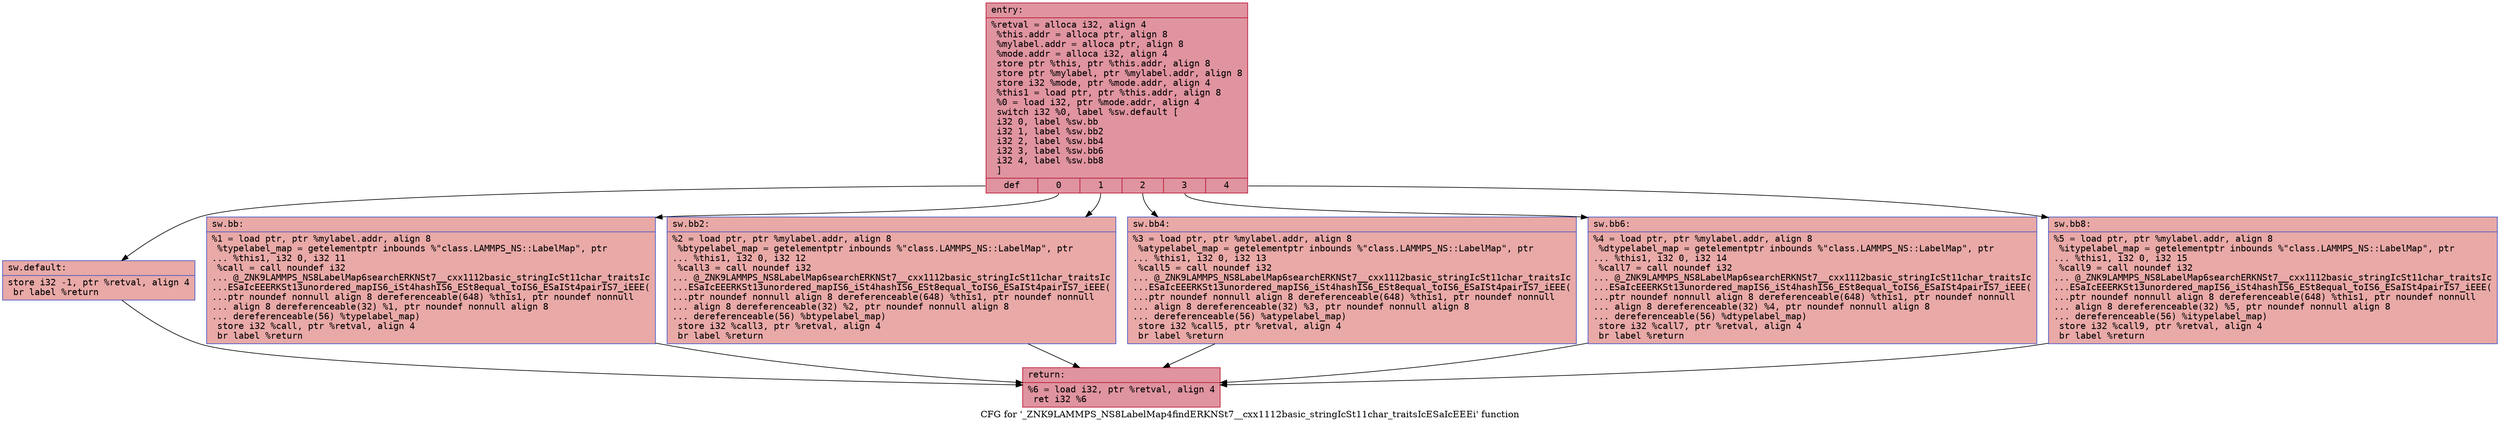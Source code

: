 digraph "CFG for '_ZNK9LAMMPS_NS8LabelMap4findERKNSt7__cxx1112basic_stringIcSt11char_traitsIcESaIcEEEi' function" {
	label="CFG for '_ZNK9LAMMPS_NS8LabelMap4findERKNSt7__cxx1112basic_stringIcSt11char_traitsIcESaIcEEEi' function";

	Node0x55bfca0d7b70 [shape=record,color="#b70d28ff", style=filled, fillcolor="#b70d2870" fontname="Courier",label="{entry:\l|  %retval = alloca i32, align 4\l  %this.addr = alloca ptr, align 8\l  %mylabel.addr = alloca ptr, align 8\l  %mode.addr = alloca i32, align 4\l  store ptr %this, ptr %this.addr, align 8\l  store ptr %mylabel, ptr %mylabel.addr, align 8\l  store i32 %mode, ptr %mode.addr, align 4\l  %this1 = load ptr, ptr %this.addr, align 8\l  %0 = load i32, ptr %mode.addr, align 4\l  switch i32 %0, label %sw.default [\l    i32 0, label %sw.bb\l    i32 1, label %sw.bb2\l    i32 2, label %sw.bb4\l    i32 3, label %sw.bb6\l    i32 4, label %sw.bb8\l  ]\l|{<s0>def|<s1>0|<s2>1|<s3>2|<s4>3|<s5>4}}"];
	Node0x55bfca0d7b70:s0 -> Node0x55bfca0d8140[tooltip="entry -> sw.default\nProbability 16.67%" ];
	Node0x55bfca0d7b70:s1 -> Node0x55bfca0d81c0[tooltip="entry -> sw.bb\nProbability 16.67%" ];
	Node0x55bfca0d7b70:s2 -> Node0x55bfca0d8230[tooltip="entry -> sw.bb2\nProbability 16.67%" ];
	Node0x55bfca0d7b70:s3 -> Node0x55bfca0d82a0[tooltip="entry -> sw.bb4\nProbability 16.67%" ];
	Node0x55bfca0d7b70:s4 -> Node0x55bfca0d84b0[tooltip="entry -> sw.bb6\nProbability 16.67%" ];
	Node0x55bfca0d7b70:s5 -> Node0x55bfca0d8520[tooltip="entry -> sw.bb8\nProbability 16.67%" ];
	Node0x55bfca0d81c0 [shape=record,color="#3d50c3ff", style=filled, fillcolor="#ca3b3770" fontname="Courier",label="{sw.bb:\l|  %1 = load ptr, ptr %mylabel.addr, align 8\l  %typelabel_map = getelementptr inbounds %\"class.LAMMPS_NS::LabelMap\", ptr\l... %this1, i32 0, i32 11\l  %call = call noundef i32\l... @_ZNK9LAMMPS_NS8LabelMap6searchERKNSt7__cxx1112basic_stringIcSt11char_traitsIc\l...ESaIcEEERKSt13unordered_mapIS6_iSt4hashIS6_ESt8equal_toIS6_ESaISt4pairIS7_iEEE(\l...ptr noundef nonnull align 8 dereferenceable(648) %this1, ptr noundef nonnull\l... align 8 dereferenceable(32) %1, ptr noundef nonnull align 8\l... dereferenceable(56) %typelabel_map)\l  store i32 %call, ptr %retval, align 4\l  br label %return\l}"];
	Node0x55bfca0d81c0 -> Node0x55bfca0d89f0[tooltip="sw.bb -> return\nProbability 100.00%" ];
	Node0x55bfca0d8230 [shape=record,color="#3d50c3ff", style=filled, fillcolor="#ca3b3770" fontname="Courier",label="{sw.bb2:\l|  %2 = load ptr, ptr %mylabel.addr, align 8\l  %btypelabel_map = getelementptr inbounds %\"class.LAMMPS_NS::LabelMap\", ptr\l... %this1, i32 0, i32 12\l  %call3 = call noundef i32\l... @_ZNK9LAMMPS_NS8LabelMap6searchERKNSt7__cxx1112basic_stringIcSt11char_traitsIc\l...ESaIcEEERKSt13unordered_mapIS6_iSt4hashIS6_ESt8equal_toIS6_ESaISt4pairIS7_iEEE(\l...ptr noundef nonnull align 8 dereferenceable(648) %this1, ptr noundef nonnull\l... align 8 dereferenceable(32) %2, ptr noundef nonnull align 8\l... dereferenceable(56) %btypelabel_map)\l  store i32 %call3, ptr %retval, align 4\l  br label %return\l}"];
	Node0x55bfca0d8230 -> Node0x55bfca0d89f0[tooltip="sw.bb2 -> return\nProbability 100.00%" ];
	Node0x55bfca0d82a0 [shape=record,color="#3d50c3ff", style=filled, fillcolor="#ca3b3770" fontname="Courier",label="{sw.bb4:\l|  %3 = load ptr, ptr %mylabel.addr, align 8\l  %atypelabel_map = getelementptr inbounds %\"class.LAMMPS_NS::LabelMap\", ptr\l... %this1, i32 0, i32 13\l  %call5 = call noundef i32\l... @_ZNK9LAMMPS_NS8LabelMap6searchERKNSt7__cxx1112basic_stringIcSt11char_traitsIc\l...ESaIcEEERKSt13unordered_mapIS6_iSt4hashIS6_ESt8equal_toIS6_ESaISt4pairIS7_iEEE(\l...ptr noundef nonnull align 8 dereferenceable(648) %this1, ptr noundef nonnull\l... align 8 dereferenceable(32) %3, ptr noundef nonnull align 8\l... dereferenceable(56) %atypelabel_map)\l  store i32 %call5, ptr %retval, align 4\l  br label %return\l}"];
	Node0x55bfca0d82a0 -> Node0x55bfca0d89f0[tooltip="sw.bb4 -> return\nProbability 100.00%" ];
	Node0x55bfca0d84b0 [shape=record,color="#3d50c3ff", style=filled, fillcolor="#ca3b3770" fontname="Courier",label="{sw.bb6:\l|  %4 = load ptr, ptr %mylabel.addr, align 8\l  %dtypelabel_map = getelementptr inbounds %\"class.LAMMPS_NS::LabelMap\", ptr\l... %this1, i32 0, i32 14\l  %call7 = call noundef i32\l... @_ZNK9LAMMPS_NS8LabelMap6searchERKNSt7__cxx1112basic_stringIcSt11char_traitsIc\l...ESaIcEEERKSt13unordered_mapIS6_iSt4hashIS6_ESt8equal_toIS6_ESaISt4pairIS7_iEEE(\l...ptr noundef nonnull align 8 dereferenceable(648) %this1, ptr noundef nonnull\l... align 8 dereferenceable(32) %4, ptr noundef nonnull align 8\l... dereferenceable(56) %dtypelabel_map)\l  store i32 %call7, ptr %retval, align 4\l  br label %return\l}"];
	Node0x55bfca0d84b0 -> Node0x55bfca0d89f0[tooltip="sw.bb6 -> return\nProbability 100.00%" ];
	Node0x55bfca0d8520 [shape=record,color="#3d50c3ff", style=filled, fillcolor="#ca3b3770" fontname="Courier",label="{sw.bb8:\l|  %5 = load ptr, ptr %mylabel.addr, align 8\l  %itypelabel_map = getelementptr inbounds %\"class.LAMMPS_NS::LabelMap\", ptr\l... %this1, i32 0, i32 15\l  %call9 = call noundef i32\l... @_ZNK9LAMMPS_NS8LabelMap6searchERKNSt7__cxx1112basic_stringIcSt11char_traitsIc\l...ESaIcEEERKSt13unordered_mapIS6_iSt4hashIS6_ESt8equal_toIS6_ESaISt4pairIS7_iEEE(\l...ptr noundef nonnull align 8 dereferenceable(648) %this1, ptr noundef nonnull\l... align 8 dereferenceable(32) %5, ptr noundef nonnull align 8\l... dereferenceable(56) %itypelabel_map)\l  store i32 %call9, ptr %retval, align 4\l  br label %return\l}"];
	Node0x55bfca0d8520 -> Node0x55bfca0d89f0[tooltip="sw.bb8 -> return\nProbability 100.00%" ];
	Node0x55bfca0d8140 [shape=record,color="#3d50c3ff", style=filled, fillcolor="#ca3b3770" fontname="Courier",label="{sw.default:\l|  store i32 -1, ptr %retval, align 4\l  br label %return\l}"];
	Node0x55bfca0d8140 -> Node0x55bfca0d89f0[tooltip="sw.default -> return\nProbability 100.00%" ];
	Node0x55bfca0d89f0 [shape=record,color="#b70d28ff", style=filled, fillcolor="#b70d2870" fontname="Courier",label="{return:\l|  %6 = load i32, ptr %retval, align 4\l  ret i32 %6\l}"];
}
